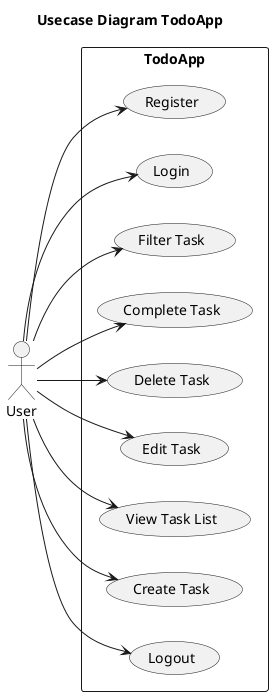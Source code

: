 @startuml
title Usecase Diagram TodoApp
left to right direction
actor "User" as user
rectangle TodoApp {
  usecase "Register" as register
  usecase "Login" as login
  usecase "Filter Task" as filter
  usecase "Complete Task" as completeTask
  usecase "Delete Task" as deleteTask
  usecase "Edit Task" as editTask
  usecase "View Task List" as viewTask
  usecase "Create Task" as createTask
  usecase "Logout" as logout
}
user --> register
user --> login
user --> filter
user --> completeTask
user --> deleteTask
user --> editTask
user --> viewTask
user --> createTask
user --> logout
@enduml


